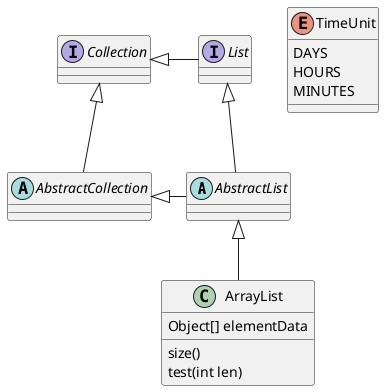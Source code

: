 @startuml

abstract class AbstractList
abstract AbstractCollection
interface List
interface Collection

List <|-- AbstractList
Collection <|-- AbstractCollection

Collection <|- List
AbstractCollection <|- AbstractList
AbstractList <|-- ArrayList

class ArrayList {
Object[] elementData
size()
test(int len)
}

enum TimeUnit {
DAYS
HOURS
MINUTES
}

@enduml